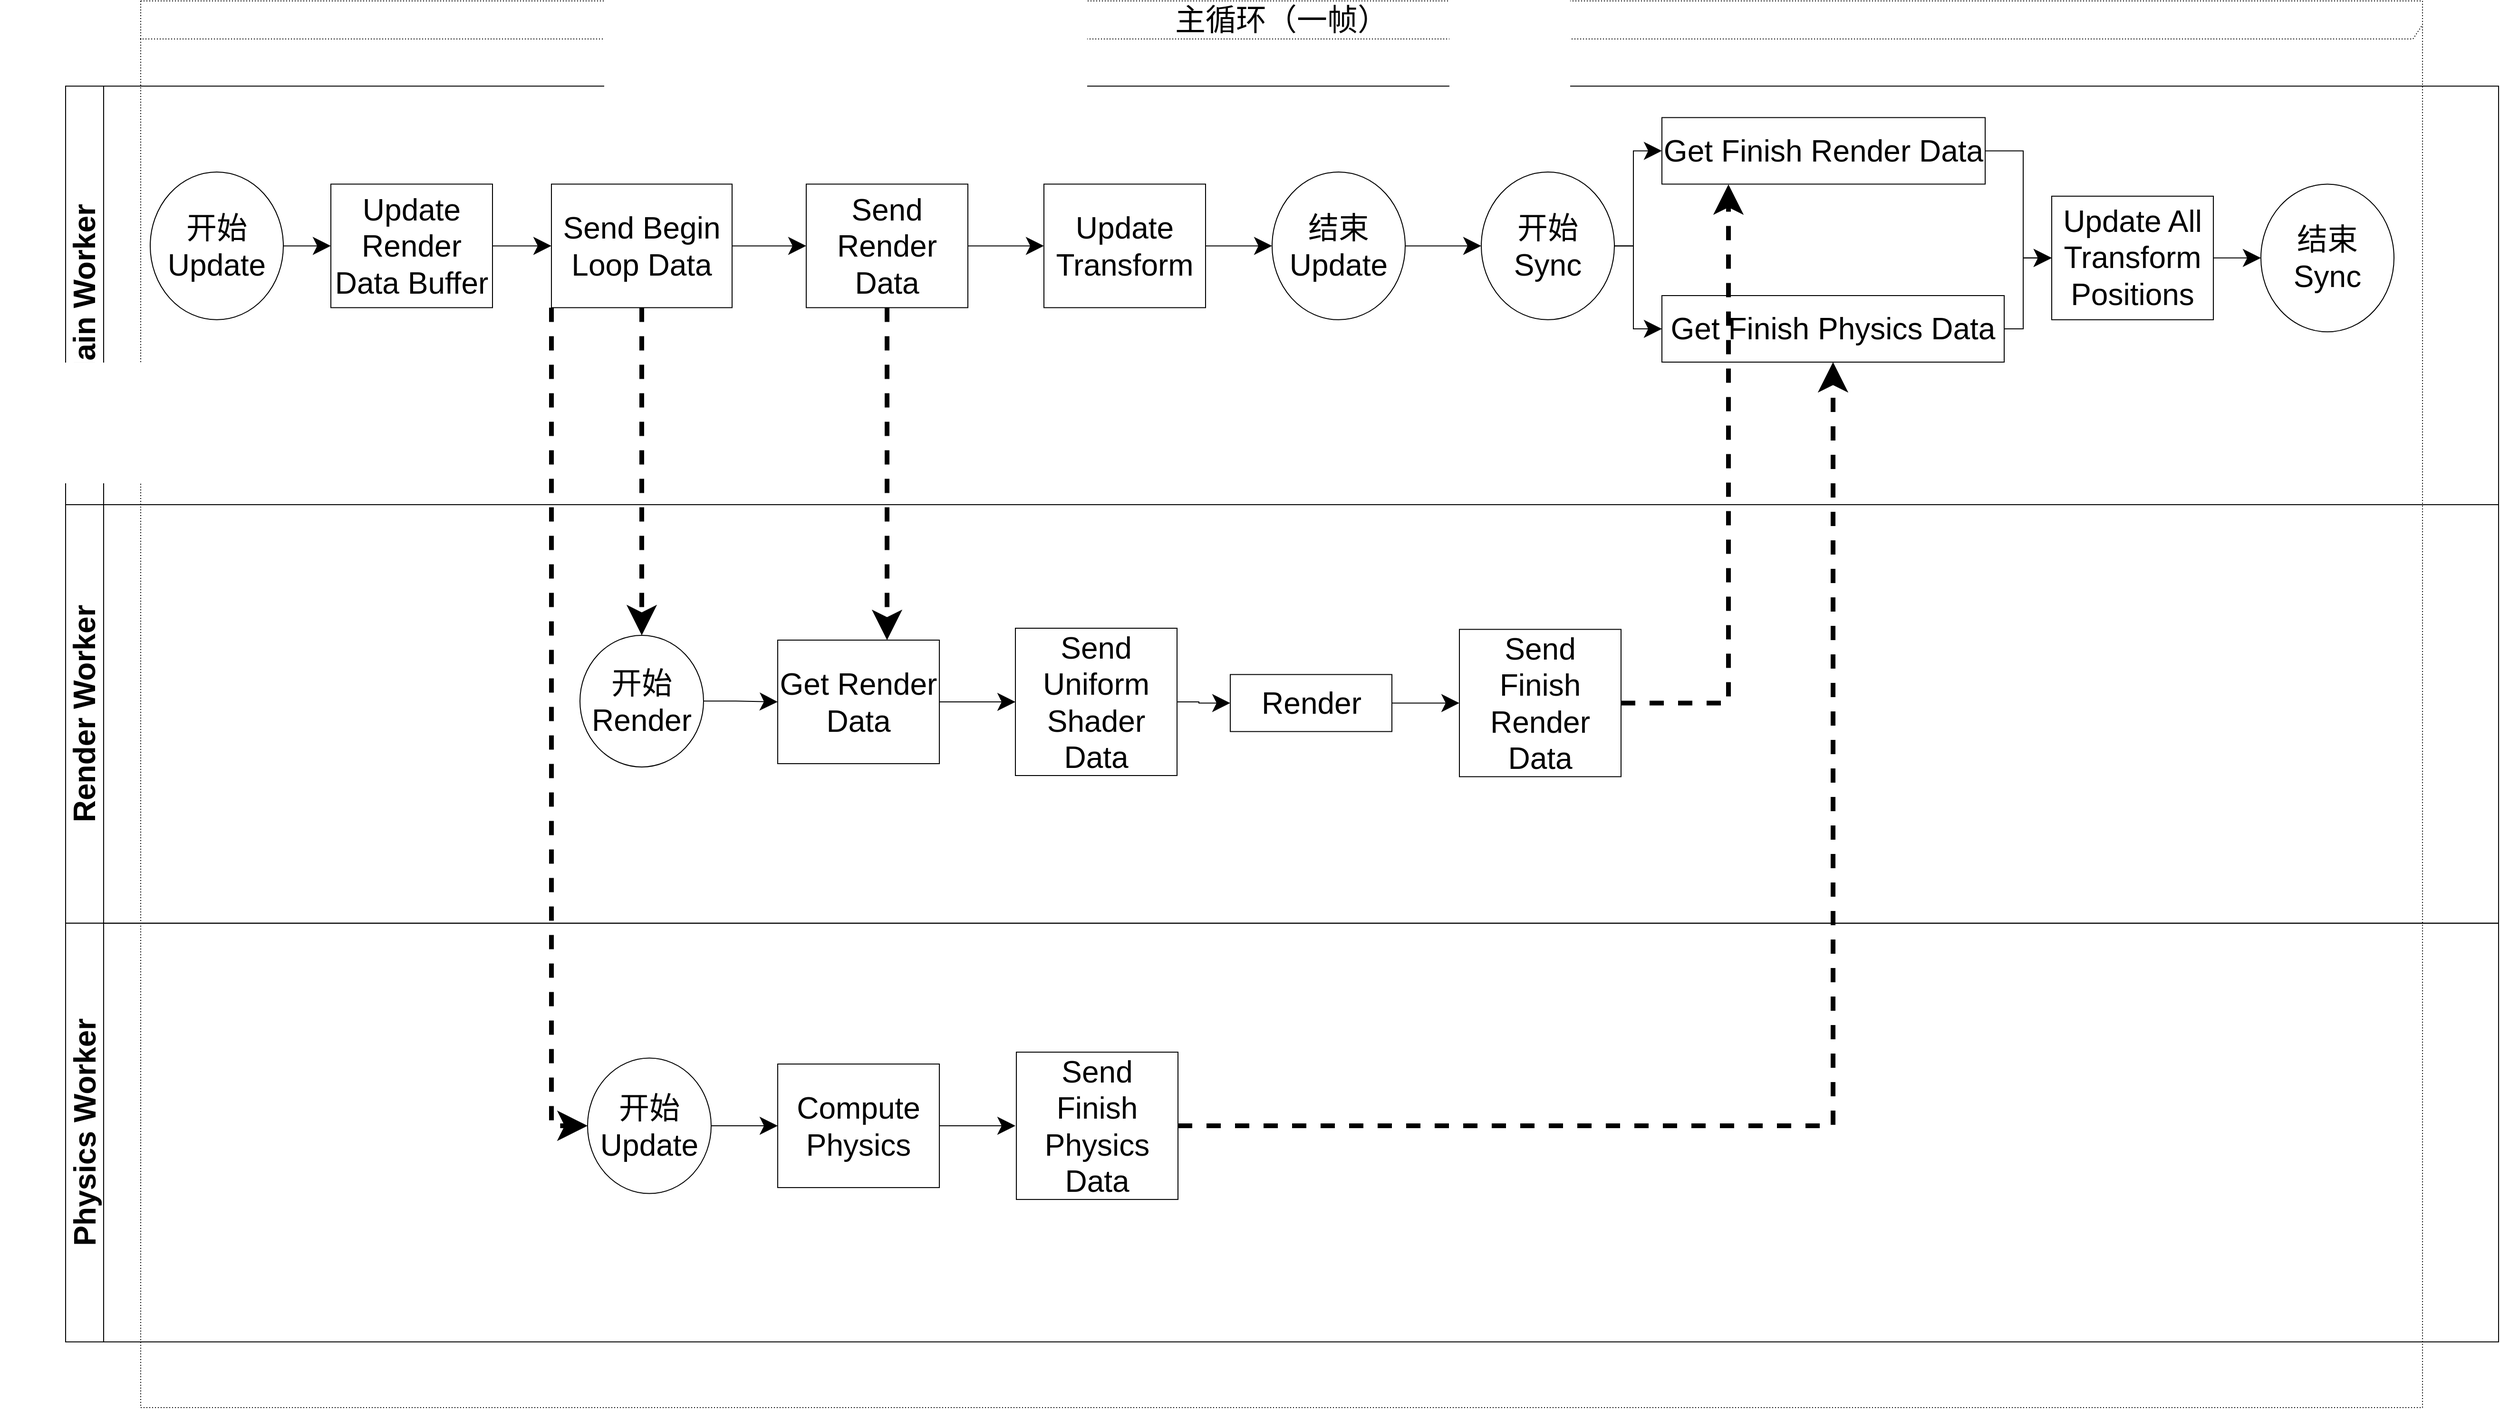 <mxfile version="14.6.13" type="device"><diagram id="vMdo4YMrNPFjYfSBuluk" name="第 1 页"><mxGraphModel dx="3592" dy="3299" grid="1" gridSize="10" guides="1" tooltips="1" connect="1" arrows="1" fold="1" page="1" pageScale="1" pageWidth="827" pageHeight="1169" math="0" shadow="0"><root><mxCell id="0"/><mxCell id="1" parent="0"/><mxCell id="m8LMoHOGRA0s_H-Xx9vi-57" value="&lt;font style=&quot;font-size: 32px&quot;&gt;主循环（一帧）&lt;/font&gt;" style="shape=umlFrame;whiteSpace=wrap;html=1;width=2437;height=40;fontSize=22;dashed=1;dashPattern=1 2;" parent="1" vertex="1"><mxGeometry x="-560" y="-680" width="2400" height="1480" as="geometry"/></mxCell><mxCell id="m8LMoHOGRA0s_H-Xx9vi-58" value="&lt;font style=&quot;font-size: 32px&quot;&gt;Main Worker&lt;/font&gt;" style="swimlane;html=1;childLayout=stackLayout;resizeParent=1;resizeParentMax=0;horizontal=0;startSize=40;horizontalStack=0;fontSize=22;" parent="1" vertex="1"><mxGeometry x="-639" y="-590.42" width="2559" height="440.42" as="geometry"><mxRectangle x="120" y="120" width="30" height="50" as="alternateBounds"/></mxGeometry></mxCell><mxCell id="m8LMoHOGRA0s_H-Xx9vi-59" style="edgeStyle=orthogonalEdgeStyle;rounded=0;orthogonalLoop=1;jettySize=auto;html=1;endArrow=classic;endFill=1;fontSize=22;" parent="1" edge="1"><mxGeometry relative="1" as="geometry"><mxPoint x="-700.0" y="-475.98" as="sourcePoint"/><mxPoint x="-699.966" y="-475.98" as="targetPoint"/></mxGeometry></mxCell><mxCell id="m8LMoHOGRA0s_H-Xx9vi-60" value="开始&lt;br&gt;Update" style="ellipse;whiteSpace=wrap;html=1;fontSize=32;" parent="1" vertex="1"><mxGeometry x="-550" y="-500" width="140" height="155.42" as="geometry"/></mxCell><mxCell id="m8LMoHOGRA0s_H-Xx9vi-61" value="" style="edgeStyle=orthogonalEdgeStyle;rounded=0;orthogonalLoop=1;jettySize=auto;html=1;fontSize=32;endSize=16;startSize=16;exitX=1;exitY=0.5;exitDx=0;exitDy=0;" parent="1" source="m8LMoHOGRA0s_H-Xx9vi-60" target="m8LMoHOGRA0s_H-Xx9vi-65" edge="1"><mxGeometry relative="1" as="geometry"><mxPoint x="-400" y="-425" as="sourcePoint"/></mxGeometry></mxCell><mxCell id="m8LMoHOGRA0s_H-Xx9vi-112" value="" style="edgeStyle=orthogonalEdgeStyle;rounded=0;orthogonalLoop=1;jettySize=auto;html=1;endSize=16;startSize=16;" parent="1" source="m8LMoHOGRA0s_H-Xx9vi-65" target="m8LMoHOGRA0s_H-Xx9vi-111" edge="1"><mxGeometry relative="1" as="geometry"/></mxCell><mxCell id="m8LMoHOGRA0s_H-Xx9vi-65" value="Update Render Data Buffer" style="whiteSpace=wrap;html=1;fontSize=32;" parent="1" vertex="1"><mxGeometry x="-360" y="-487.29" width="170" height="130" as="geometry"/></mxCell><mxCell id="m8LMoHOGRA0s_H-Xx9vi-69" value="&lt;font style=&quot;font-size: 32px&quot;&gt;Render Worker&lt;/font&gt;" style="swimlane;html=1;childLayout=stackLayout;resizeParent=1;resizeParentMax=0;horizontal=0;startSize=40;horizontalStack=0;fontSize=22;" parent="1" vertex="1"><mxGeometry x="-639" y="-150" width="2559" height="440.42" as="geometry"><mxRectangle x="120" y="120" width="30" height="50" as="alternateBounds"/></mxGeometry></mxCell><mxCell id="m8LMoHOGRA0s_H-Xx9vi-70" value="&lt;font style=&quot;font-size: 32px&quot;&gt;Physics Worker&lt;/font&gt;" style="swimlane;html=1;childLayout=stackLayout;resizeParent=1;resizeParentMax=0;horizontal=0;startSize=40;horizontalStack=0;fontSize=22;" parent="1" vertex="1"><mxGeometry x="-639" y="290.42" width="2559" height="440.42" as="geometry"><mxRectangle x="120" y="120" width="30" height="50" as="alternateBounds"/></mxGeometry></mxCell><mxCell id="m8LMoHOGRA0s_H-Xx9vi-86" style="edgeStyle=orthogonalEdgeStyle;rounded=0;orthogonalLoop=1;jettySize=auto;html=1;endArrow=classic;endFill=1;fontSize=22;" parent="1" edge="1"><mxGeometry relative="1" as="geometry"><mxPoint x="-690.0" y="-45.62" as="sourcePoint"/><mxPoint x="-689.966" y="-45.62" as="targetPoint"/></mxGeometry></mxCell><mxCell id="m8LMoHOGRA0s_H-Xx9vi-114" value="" style="edgeStyle=orthogonalEdgeStyle;rounded=0;orthogonalLoop=1;jettySize=auto;html=1;endSize=16;startSize=16;" parent="1" source="m8LMoHOGRA0s_H-Xx9vi-111" target="m8LMoHOGRA0s_H-Xx9vi-113" edge="1"><mxGeometry relative="1" as="geometry"/></mxCell><mxCell id="m8LMoHOGRA0s_H-Xx9vi-141" style="edgeStyle=orthogonalEdgeStyle;rounded=0;orthogonalLoop=1;jettySize=auto;html=1;startSize=16;endSize=16;dashed=1;strokeWidth=5;" parent="1" source="m8LMoHOGRA0s_H-Xx9vi-111" target="m8LMoHOGRA0s_H-Xx9vi-125" edge="1"><mxGeometry relative="1" as="geometry"/></mxCell><mxCell id="m8LMoHOGRA0s_H-Xx9vi-142" style="edgeStyle=orthogonalEdgeStyle;rounded=0;orthogonalLoop=1;jettySize=auto;html=1;entryX=0;entryY=0.5;entryDx=0;entryDy=0;dashed=1;startSize=16;endSize=16;strokeWidth=5;exitX=0;exitY=1;exitDx=0;exitDy=0;" parent="1" source="m8LMoHOGRA0s_H-Xx9vi-111" target="m8LMoHOGRA0s_H-Xx9vi-133" edge="1"><mxGeometry relative="1" as="geometry"/></mxCell><mxCell id="m8LMoHOGRA0s_H-Xx9vi-111" value="Send Begin Loop Data" style="whiteSpace=wrap;html=1;fontSize=32;" parent="1" vertex="1"><mxGeometry x="-128" y="-487.29" width="190" height="130" as="geometry"/></mxCell><mxCell id="m8LMoHOGRA0s_H-Xx9vi-116" value="" style="edgeStyle=orthogonalEdgeStyle;rounded=0;orthogonalLoop=1;jettySize=auto;html=1;endSize=16;startSize=16;" parent="1" source="m8LMoHOGRA0s_H-Xx9vi-113" target="m8LMoHOGRA0s_H-Xx9vi-115" edge="1"><mxGeometry relative="1" as="geometry"/></mxCell><mxCell id="m8LMoHOGRA0s_H-Xx9vi-154" style="edgeStyle=orthogonalEdgeStyle;rounded=0;orthogonalLoop=1;jettySize=auto;html=1;startSize=16;endSize=16;strokeWidth=5;dashed=1;" parent="1" source="m8LMoHOGRA0s_H-Xx9vi-113" target="m8LMoHOGRA0s_H-Xx9vi-126" edge="1"><mxGeometry relative="1" as="geometry"><Array as="points"><mxPoint x="225" y="-150"/><mxPoint x="225" y="-150"/></Array></mxGeometry></mxCell><mxCell id="m8LMoHOGRA0s_H-Xx9vi-113" value="Send Render Data" style="whiteSpace=wrap;html=1;fontSize=32;" parent="1" vertex="1"><mxGeometry x="140" y="-487.29" width="170" height="130" as="geometry"/></mxCell><mxCell id="m8LMoHOGRA0s_H-Xx9vi-118" style="edgeStyle=orthogonalEdgeStyle;rounded=0;orthogonalLoop=1;jettySize=auto;html=1;entryX=0;entryY=0.5;entryDx=0;entryDy=0;startSize=16;endSize=16;" parent="1" source="m8LMoHOGRA0s_H-Xx9vi-115" target="m8LMoHOGRA0s_H-Xx9vi-117" edge="1"><mxGeometry relative="1" as="geometry"/></mxCell><mxCell id="m8LMoHOGRA0s_H-Xx9vi-115" value="Update Transform" style="whiteSpace=wrap;html=1;fontSize=32;" parent="1" vertex="1"><mxGeometry x="390" y="-487.29" width="170" height="130" as="geometry"/></mxCell><mxCell id="m8LMoHOGRA0s_H-Xx9vi-147" style="edgeStyle=orthogonalEdgeStyle;rounded=0;orthogonalLoop=1;jettySize=auto;html=1;entryX=0;entryY=0.5;entryDx=0;entryDy=0;startSize=16;endSize=16;strokeWidth=1;" parent="1" source="m8LMoHOGRA0s_H-Xx9vi-117" target="m8LMoHOGRA0s_H-Xx9vi-120" edge="1"><mxGeometry relative="1" as="geometry"/></mxCell><mxCell id="m8LMoHOGRA0s_H-Xx9vi-117" value="结束&lt;br&gt;Update" style="ellipse;whiteSpace=wrap;html=1;fontSize=32;" parent="1" vertex="1"><mxGeometry x="630" y="-500" width="140" height="155.42" as="geometry"/></mxCell><mxCell id="m8LMoHOGRA0s_H-Xx9vi-149" style="edgeStyle=orthogonalEdgeStyle;rounded=0;orthogonalLoop=1;jettySize=auto;html=1;entryX=0;entryY=0.5;entryDx=0;entryDy=0;startSize=16;endSize=16;strokeWidth=1;" parent="1" source="m8LMoHOGRA0s_H-Xx9vi-120" target="m8LMoHOGRA0s_H-Xx9vi-121" edge="1"><mxGeometry relative="1" as="geometry"/></mxCell><mxCell id="m8LMoHOGRA0s_H-Xx9vi-150" style="edgeStyle=orthogonalEdgeStyle;rounded=0;orthogonalLoop=1;jettySize=auto;html=1;entryX=0;entryY=0.5;entryDx=0;entryDy=0;startSize=16;endSize=16;strokeWidth=1;" parent="1" source="m8LMoHOGRA0s_H-Xx9vi-120" target="m8LMoHOGRA0s_H-Xx9vi-140" edge="1"><mxGeometry relative="1" as="geometry"/></mxCell><mxCell id="m8LMoHOGRA0s_H-Xx9vi-120" value="开始&lt;br&gt;Sync" style="ellipse;whiteSpace=wrap;html=1;fontSize=32;" parent="1" vertex="1"><mxGeometry x="850" y="-500" width="140" height="155.42" as="geometry"/></mxCell><mxCell id="m8LMoHOGRA0s_H-Xx9vi-151" style="edgeStyle=orthogonalEdgeStyle;rounded=0;orthogonalLoop=1;jettySize=auto;html=1;entryX=0;entryY=0.5;entryDx=0;entryDy=0;startSize=16;endSize=16;strokeWidth=1;" parent="1" source="m8LMoHOGRA0s_H-Xx9vi-121" target="m8LMoHOGRA0s_H-Xx9vi-123" edge="1"><mxGeometry relative="1" as="geometry"><Array as="points"><mxPoint x="1420" y="-522"/><mxPoint x="1420" y="-410"/></Array></mxGeometry></mxCell><mxCell id="m8LMoHOGRA0s_H-Xx9vi-121" value="Get Finish Render Data" style="whiteSpace=wrap;html=1;fontSize=32;" parent="1" vertex="1"><mxGeometry x="1040" y="-557.29" width="340" height="70" as="geometry"/></mxCell><mxCell id="m8LMoHOGRA0s_H-Xx9vi-153" style="edgeStyle=orthogonalEdgeStyle;rounded=0;orthogonalLoop=1;jettySize=auto;html=1;startSize=16;endSize=16;strokeWidth=1;" parent="1" source="m8LMoHOGRA0s_H-Xx9vi-123" target="m8LMoHOGRA0s_H-Xx9vi-124" edge="1"><mxGeometry relative="1" as="geometry"/></mxCell><mxCell id="m8LMoHOGRA0s_H-Xx9vi-123" value="Update All Transform Positions" style="whiteSpace=wrap;html=1;fontSize=32;" parent="1" vertex="1"><mxGeometry x="1450" y="-474.58" width="170" height="130" as="geometry"/></mxCell><mxCell id="m8LMoHOGRA0s_H-Xx9vi-124" value="结束&lt;br&gt;Sync" style="ellipse;whiteSpace=wrap;html=1;fontSize=32;" parent="1" vertex="1"><mxGeometry x="1670" y="-487.29" width="140" height="155.42" as="geometry"/></mxCell><mxCell id="m8LMoHOGRA0s_H-Xx9vi-145" style="edgeStyle=orthogonalEdgeStyle;rounded=0;orthogonalLoop=1;jettySize=auto;html=1;entryX=0;entryY=0.5;entryDx=0;entryDy=0;startSize=16;endSize=16;strokeWidth=1;" parent="1" source="m8LMoHOGRA0s_H-Xx9vi-125" target="m8LMoHOGRA0s_H-Xx9vi-126" edge="1"><mxGeometry relative="1" as="geometry"/></mxCell><mxCell id="m8LMoHOGRA0s_H-Xx9vi-125" value="开始&lt;br&gt;Render" style="ellipse;whiteSpace=wrap;html=1;fontSize=32;" parent="1" vertex="1"><mxGeometry x="-98" y="-12.56" width="130" height="138.54" as="geometry"/></mxCell><mxCell id="m8LMoHOGRA0s_H-Xx9vi-128" value="" style="edgeStyle=orthogonalEdgeStyle;rounded=0;orthogonalLoop=1;jettySize=auto;html=1;startSize=16;endSize=16;" parent="1" source="m8LMoHOGRA0s_H-Xx9vi-126" target="m8LMoHOGRA0s_H-Xx9vi-127" edge="1"><mxGeometry relative="1" as="geometry"/></mxCell><mxCell id="m8LMoHOGRA0s_H-Xx9vi-126" value="Get Render Data" style="whiteSpace=wrap;html=1;fontSize=32;" parent="1" vertex="1"><mxGeometry x="110" y="-7.5" width="170" height="130" as="geometry"/></mxCell><mxCell id="m8LMoHOGRA0s_H-Xx9vi-130" style="edgeStyle=orthogonalEdgeStyle;rounded=0;orthogonalLoop=1;jettySize=auto;html=1;entryX=0;entryY=0.5;entryDx=0;entryDy=0;startSize=16;endSize=16;" parent="1" source="m8LMoHOGRA0s_H-Xx9vi-127" target="m8LMoHOGRA0s_H-Xx9vi-129" edge="1"><mxGeometry relative="1" as="geometry"/></mxCell><mxCell id="m8LMoHOGRA0s_H-Xx9vi-127" value="Send Uniform Shader Data" style="whiteSpace=wrap;html=1;fontSize=32;" parent="1" vertex="1"><mxGeometry x="360" y="-20.0" width="170" height="155" as="geometry"/></mxCell><mxCell id="m8LMoHOGRA0s_H-Xx9vi-148" style="edgeStyle=orthogonalEdgeStyle;rounded=0;orthogonalLoop=1;jettySize=auto;html=1;entryX=0;entryY=0.5;entryDx=0;entryDy=0;startSize=16;endSize=16;strokeWidth=1;" parent="1" source="m8LMoHOGRA0s_H-Xx9vi-129" target="m8LMoHOGRA0s_H-Xx9vi-131" edge="1"><mxGeometry relative="1" as="geometry"/></mxCell><mxCell id="m8LMoHOGRA0s_H-Xx9vi-129" value="Render" style="html=1;fontSize=32;" parent="1" vertex="1"><mxGeometry x="586" y="28.71" width="170" height="60" as="geometry"/></mxCell><mxCell id="m8LMoHOGRA0s_H-Xx9vi-131" value="Send Finish Render Data" style="whiteSpace=wrap;html=1;fontSize=32;" parent="1" vertex="1"><mxGeometry x="827" y="-18.79" width="170" height="155" as="geometry"/></mxCell><mxCell id="m8LMoHOGRA0s_H-Xx9vi-146" style="edgeStyle=orthogonalEdgeStyle;rounded=0;orthogonalLoop=1;jettySize=auto;html=1;entryX=0;entryY=0.5;entryDx=0;entryDy=0;startSize=16;endSize=16;strokeWidth=1;" parent="1" source="m8LMoHOGRA0s_H-Xx9vi-133" target="m8LMoHOGRA0s_H-Xx9vi-135" edge="1"><mxGeometry relative="1" as="geometry"/></mxCell><mxCell id="m8LMoHOGRA0s_H-Xx9vi-133" value="开始&lt;br&gt;Update" style="ellipse;whiteSpace=wrap;html=1;fontSize=32;" parent="1" vertex="1"><mxGeometry x="-90" y="432.29" width="130" height="142.5" as="geometry"/></mxCell><mxCell id="m8LMoHOGRA0s_H-Xx9vi-134" value="" style="edgeStyle=orthogonalEdgeStyle;rounded=0;orthogonalLoop=1;jettySize=auto;html=1;startSize=16;endSize=16;" parent="1" source="m8LMoHOGRA0s_H-Xx9vi-135" edge="1"><mxGeometry relative="1" as="geometry"><mxPoint x="360.0" y="503.54" as="targetPoint"/></mxGeometry></mxCell><mxCell id="m8LMoHOGRA0s_H-Xx9vi-135" value="Compute Physics" style="whiteSpace=wrap;html=1;fontSize=32;" parent="1" vertex="1"><mxGeometry x="110" y="438.54" width="170" height="130" as="geometry"/></mxCell><mxCell id="m8LMoHOGRA0s_H-Xx9vi-144" style="edgeStyle=orthogonalEdgeStyle;rounded=0;orthogonalLoop=1;jettySize=auto;html=1;entryX=0.5;entryY=1;entryDx=0;entryDy=0;dashed=1;startSize=16;endSize=16;strokeWidth=5;" parent="1" source="m8LMoHOGRA0s_H-Xx9vi-139" target="m8LMoHOGRA0s_H-Xx9vi-140" edge="1"><mxGeometry relative="1" as="geometry"/></mxCell><mxCell id="m8LMoHOGRA0s_H-Xx9vi-139" value="Send Finish Physics Data" style="whiteSpace=wrap;html=1;fontSize=32;" parent="1" vertex="1"><mxGeometry x="361" y="426.04" width="170" height="155" as="geometry"/></mxCell><mxCell id="m8LMoHOGRA0s_H-Xx9vi-152" style="edgeStyle=orthogonalEdgeStyle;rounded=0;orthogonalLoop=1;jettySize=auto;html=1;entryX=0;entryY=0.5;entryDx=0;entryDy=0;startSize=16;endSize=16;strokeWidth=1;" parent="1" source="m8LMoHOGRA0s_H-Xx9vi-140" target="m8LMoHOGRA0s_H-Xx9vi-123" edge="1"><mxGeometry relative="1" as="geometry"/></mxCell><mxCell id="m8LMoHOGRA0s_H-Xx9vi-140" value="Get Finish Physics Data" style="whiteSpace=wrap;html=1;fontSize=32;" parent="1" vertex="1"><mxGeometry x="1040" y="-370" width="360" height="70" as="geometry"/></mxCell><mxCell id="m8LMoHOGRA0s_H-Xx9vi-143" style="edgeStyle=orthogonalEdgeStyle;rounded=0;orthogonalLoop=1;jettySize=auto;html=1;dashed=1;startSize=16;endSize=16;strokeWidth=5;" parent="1" source="m8LMoHOGRA0s_H-Xx9vi-131" edge="1"><mxGeometry relative="1" as="geometry"><mxPoint x="1110" y="-487" as="targetPoint"/><Array as="points"><mxPoint x="1110" y="59"/></Array></mxGeometry></mxCell></root></mxGraphModel></diagram></mxfile>